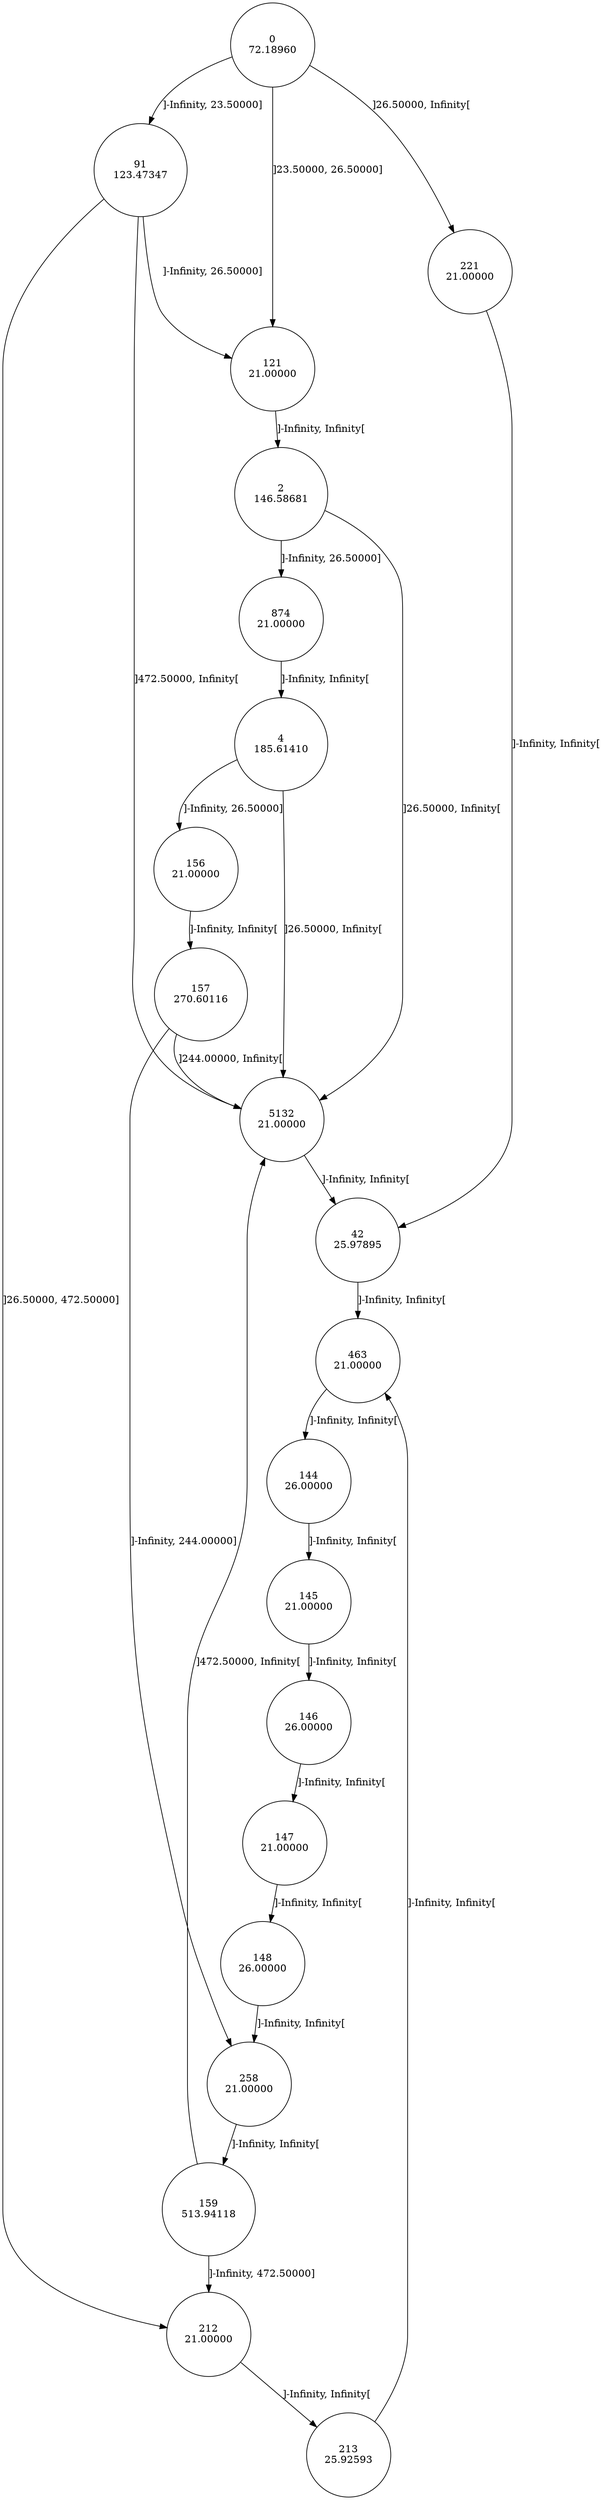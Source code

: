 digraph DFA {
0 [shape=circle, label="0\n72.18960"];
	0 -> 91 [label="]-Infinity, 23.50000]"];
	0 -> 121 [label="]23.50000, 26.50000]"];
	0 -> 221 [label="]26.50000, Infinity["];
221 [shape=circle, label="221\n21.00000"];
	221 -> 42 [label="]-Infinity, Infinity["];
42 [shape=circle, label="42\n25.97895"];
	42 -> 463 [label="]-Infinity, Infinity["];
463 [shape=circle, label="463\n21.00000"];
	463 -> 144 [label="]-Infinity, Infinity["];
144 [shape=circle, label="144\n26.00000"];
	144 -> 145 [label="]-Infinity, Infinity["];
145 [shape=circle, label="145\n21.00000"];
	145 -> 146 [label="]-Infinity, Infinity["];
146 [shape=circle, label="146\n26.00000"];
	146 -> 147 [label="]-Infinity, Infinity["];
147 [shape=circle, label="147\n21.00000"];
	147 -> 148 [label="]-Infinity, Infinity["];
148 [shape=circle, label="148\n26.00000"];
	148 -> 258 [label="]-Infinity, Infinity["];
258 [shape=circle, label="258\n21.00000"];
	258 -> 159 [label="]-Infinity, Infinity["];
159 [shape=circle, label="159\n513.94118"];
	159 -> 212 [label="]-Infinity, 472.50000]"];
	159 -> 5132 [label="]472.50000, Infinity["];
5132 [shape=circle, label="5132\n21.00000"];
	5132 -> 42 [label="]-Infinity, Infinity["];
212 [shape=circle, label="212\n21.00000"];
	212 -> 213 [label="]-Infinity, Infinity["];
213 [shape=circle, label="213\n25.92593"];
	213 -> 463 [label="]-Infinity, Infinity["];
121 [shape=circle, label="121\n21.00000"];
	121 -> 2 [label="]-Infinity, Infinity["];
2 [shape=circle, label="2\n146.58681"];
	2 -> 874 [label="]-Infinity, 26.50000]"];
	2 -> 5132 [label="]26.50000, Infinity["];
874 [shape=circle, label="874\n21.00000"];
	874 -> 4 [label="]-Infinity, Infinity["];
4 [shape=circle, label="4\n185.61410"];
	4 -> 156 [label="]-Infinity, 26.50000]"];
	4 -> 5132 [label="]26.50000, Infinity["];
156 [shape=circle, label="156\n21.00000"];
	156 -> 157 [label="]-Infinity, Infinity["];
157 [shape=circle, label="157\n270.60116"];
	157 -> 258 [label="]-Infinity, 244.00000]"];
	157 -> 5132 [label="]244.00000, Infinity["];
91 [shape=circle, label="91\n123.47347"];
	91 -> 121 [label="]-Infinity, 26.50000]"];
	91 -> 212 [label="]26.50000, 472.50000]"];
	91 -> 5132 [label="]472.50000, Infinity["];
}